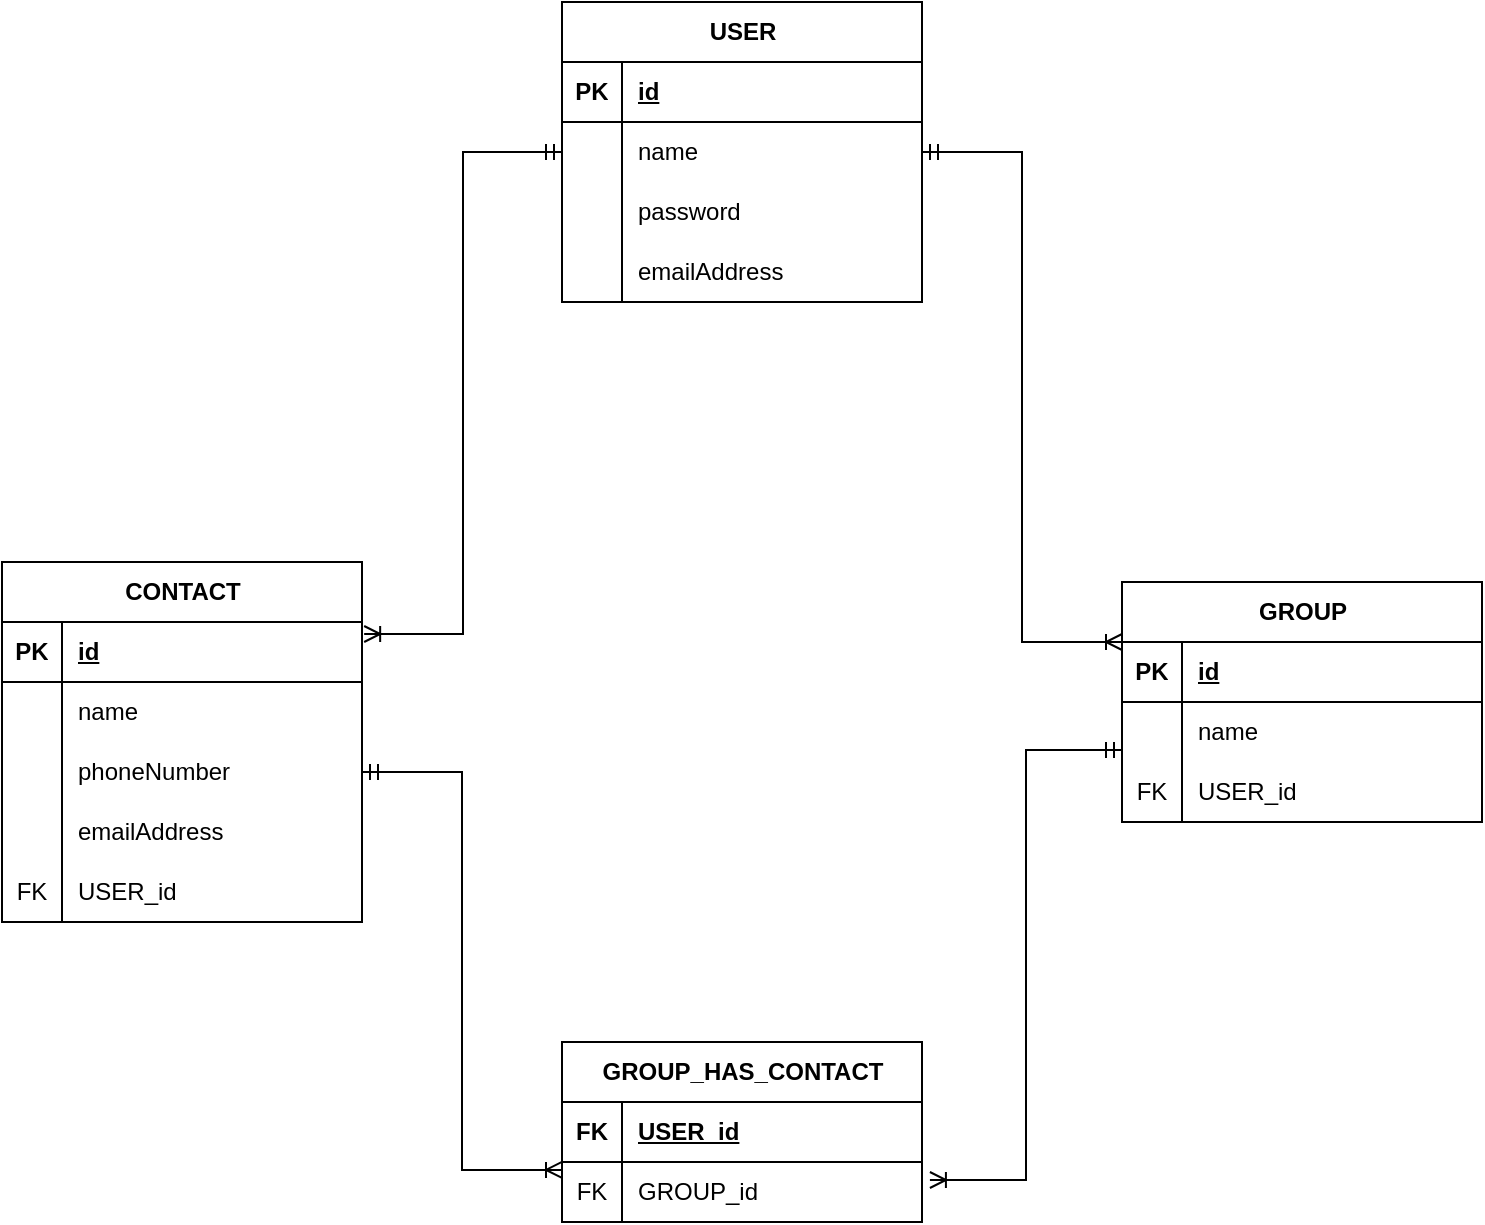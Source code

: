 <mxfile version="23.0.2" type="device">
  <diagram name="Page-1" id="M7dELcqzUdMEo6op1YGP">
    <mxGraphModel dx="864" dy="508" grid="1" gridSize="10" guides="1" tooltips="1" connect="1" arrows="1" fold="1" page="1" pageScale="1" pageWidth="1200" pageHeight="1600" math="0" shadow="0">
      <root>
        <mxCell id="0" />
        <mxCell id="1" parent="0" />
        <mxCell id="s1WC_5sSmSGhBhxrMHlx-448" value="USER" style="shape=table;startSize=30;container=1;collapsible=1;childLayout=tableLayout;fixedRows=1;rowLines=0;fontStyle=1;align=center;resizeLast=1;html=1;" vertex="1" parent="1">
          <mxGeometry x="310" y="110" width="180" height="150" as="geometry" />
        </mxCell>
        <mxCell id="s1WC_5sSmSGhBhxrMHlx-449" value="" style="shape=tableRow;horizontal=0;startSize=0;swimlaneHead=0;swimlaneBody=0;fillColor=none;collapsible=0;dropTarget=0;points=[[0,0.5],[1,0.5]];portConstraint=eastwest;top=0;left=0;right=0;bottom=1;" vertex="1" parent="s1WC_5sSmSGhBhxrMHlx-448">
          <mxGeometry y="30" width="180" height="30" as="geometry" />
        </mxCell>
        <mxCell id="s1WC_5sSmSGhBhxrMHlx-450" value="PK" style="shape=partialRectangle;connectable=0;fillColor=none;top=0;left=0;bottom=0;right=0;fontStyle=1;overflow=hidden;whiteSpace=wrap;html=1;" vertex="1" parent="s1WC_5sSmSGhBhxrMHlx-449">
          <mxGeometry width="30" height="30" as="geometry">
            <mxRectangle width="30" height="30" as="alternateBounds" />
          </mxGeometry>
        </mxCell>
        <mxCell id="s1WC_5sSmSGhBhxrMHlx-451" value="id" style="shape=partialRectangle;connectable=0;fillColor=none;top=0;left=0;bottom=0;right=0;align=left;spacingLeft=6;fontStyle=5;overflow=hidden;whiteSpace=wrap;html=1;" vertex="1" parent="s1WC_5sSmSGhBhxrMHlx-449">
          <mxGeometry x="30" width="150" height="30" as="geometry">
            <mxRectangle width="150" height="30" as="alternateBounds" />
          </mxGeometry>
        </mxCell>
        <mxCell id="s1WC_5sSmSGhBhxrMHlx-452" value="" style="shape=tableRow;horizontal=0;startSize=0;swimlaneHead=0;swimlaneBody=0;fillColor=none;collapsible=0;dropTarget=0;points=[[0,0.5],[1,0.5]];portConstraint=eastwest;top=0;left=0;right=0;bottom=0;" vertex="1" parent="s1WC_5sSmSGhBhxrMHlx-448">
          <mxGeometry y="60" width="180" height="30" as="geometry" />
        </mxCell>
        <mxCell id="s1WC_5sSmSGhBhxrMHlx-453" value="" style="shape=partialRectangle;connectable=0;fillColor=none;top=0;left=0;bottom=0;right=0;editable=1;overflow=hidden;whiteSpace=wrap;html=1;" vertex="1" parent="s1WC_5sSmSGhBhxrMHlx-452">
          <mxGeometry width="30" height="30" as="geometry">
            <mxRectangle width="30" height="30" as="alternateBounds" />
          </mxGeometry>
        </mxCell>
        <mxCell id="s1WC_5sSmSGhBhxrMHlx-454" value="name" style="shape=partialRectangle;connectable=0;fillColor=none;top=0;left=0;bottom=0;right=0;align=left;spacingLeft=6;overflow=hidden;whiteSpace=wrap;html=1;" vertex="1" parent="s1WC_5sSmSGhBhxrMHlx-452">
          <mxGeometry x="30" width="150" height="30" as="geometry">
            <mxRectangle width="150" height="30" as="alternateBounds" />
          </mxGeometry>
        </mxCell>
        <mxCell id="s1WC_5sSmSGhBhxrMHlx-455" value="" style="shape=tableRow;horizontal=0;startSize=0;swimlaneHead=0;swimlaneBody=0;fillColor=none;collapsible=0;dropTarget=0;points=[[0,0.5],[1,0.5]];portConstraint=eastwest;top=0;left=0;right=0;bottom=0;" vertex="1" parent="s1WC_5sSmSGhBhxrMHlx-448">
          <mxGeometry y="90" width="180" height="30" as="geometry" />
        </mxCell>
        <mxCell id="s1WC_5sSmSGhBhxrMHlx-456" value="" style="shape=partialRectangle;connectable=0;fillColor=none;top=0;left=0;bottom=0;right=0;editable=1;overflow=hidden;whiteSpace=wrap;html=1;" vertex="1" parent="s1WC_5sSmSGhBhxrMHlx-455">
          <mxGeometry width="30" height="30" as="geometry">
            <mxRectangle width="30" height="30" as="alternateBounds" />
          </mxGeometry>
        </mxCell>
        <mxCell id="s1WC_5sSmSGhBhxrMHlx-457" value="password" style="shape=partialRectangle;connectable=0;fillColor=none;top=0;left=0;bottom=0;right=0;align=left;spacingLeft=6;overflow=hidden;whiteSpace=wrap;html=1;" vertex="1" parent="s1WC_5sSmSGhBhxrMHlx-455">
          <mxGeometry x="30" width="150" height="30" as="geometry">
            <mxRectangle width="150" height="30" as="alternateBounds" />
          </mxGeometry>
        </mxCell>
        <mxCell id="s1WC_5sSmSGhBhxrMHlx-458" value="" style="shape=tableRow;horizontal=0;startSize=0;swimlaneHead=0;swimlaneBody=0;fillColor=none;collapsible=0;dropTarget=0;points=[[0,0.5],[1,0.5]];portConstraint=eastwest;top=0;left=0;right=0;bottom=0;" vertex="1" parent="s1WC_5sSmSGhBhxrMHlx-448">
          <mxGeometry y="120" width="180" height="30" as="geometry" />
        </mxCell>
        <mxCell id="s1WC_5sSmSGhBhxrMHlx-459" value="" style="shape=partialRectangle;connectable=0;fillColor=none;top=0;left=0;bottom=0;right=0;editable=1;overflow=hidden;whiteSpace=wrap;html=1;" vertex="1" parent="s1WC_5sSmSGhBhxrMHlx-458">
          <mxGeometry width="30" height="30" as="geometry">
            <mxRectangle width="30" height="30" as="alternateBounds" />
          </mxGeometry>
        </mxCell>
        <mxCell id="s1WC_5sSmSGhBhxrMHlx-460" value="emailAddress" style="shape=partialRectangle;connectable=0;fillColor=none;top=0;left=0;bottom=0;right=0;align=left;spacingLeft=6;overflow=hidden;whiteSpace=wrap;html=1;" vertex="1" parent="s1WC_5sSmSGhBhxrMHlx-458">
          <mxGeometry x="30" width="150" height="30" as="geometry">
            <mxRectangle width="150" height="30" as="alternateBounds" />
          </mxGeometry>
        </mxCell>
        <mxCell id="s1WC_5sSmSGhBhxrMHlx-464" value="CONTACT" style="shape=table;startSize=30;container=1;collapsible=1;childLayout=tableLayout;fixedRows=1;rowLines=0;fontStyle=1;align=center;resizeLast=1;html=1;" vertex="1" parent="1">
          <mxGeometry x="30" y="390" width="180" height="180" as="geometry" />
        </mxCell>
        <mxCell id="s1WC_5sSmSGhBhxrMHlx-465" value="" style="shape=tableRow;horizontal=0;startSize=0;swimlaneHead=0;swimlaneBody=0;fillColor=none;collapsible=0;dropTarget=0;points=[[0,0.5],[1,0.5]];portConstraint=eastwest;top=0;left=0;right=0;bottom=1;" vertex="1" parent="s1WC_5sSmSGhBhxrMHlx-464">
          <mxGeometry y="30" width="180" height="30" as="geometry" />
        </mxCell>
        <mxCell id="s1WC_5sSmSGhBhxrMHlx-466" value="PK" style="shape=partialRectangle;connectable=0;fillColor=none;top=0;left=0;bottom=0;right=0;fontStyle=1;overflow=hidden;whiteSpace=wrap;html=1;" vertex="1" parent="s1WC_5sSmSGhBhxrMHlx-465">
          <mxGeometry width="30" height="30" as="geometry">
            <mxRectangle width="30" height="30" as="alternateBounds" />
          </mxGeometry>
        </mxCell>
        <mxCell id="s1WC_5sSmSGhBhxrMHlx-467" value="id" style="shape=partialRectangle;connectable=0;fillColor=none;top=0;left=0;bottom=0;right=0;align=left;spacingLeft=6;fontStyle=5;overflow=hidden;whiteSpace=wrap;html=1;" vertex="1" parent="s1WC_5sSmSGhBhxrMHlx-465">
          <mxGeometry x="30" width="150" height="30" as="geometry">
            <mxRectangle width="150" height="30" as="alternateBounds" />
          </mxGeometry>
        </mxCell>
        <mxCell id="s1WC_5sSmSGhBhxrMHlx-468" value="" style="shape=tableRow;horizontal=0;startSize=0;swimlaneHead=0;swimlaneBody=0;fillColor=none;collapsible=0;dropTarget=0;points=[[0,0.5],[1,0.5]];portConstraint=eastwest;top=0;left=0;right=0;bottom=0;" vertex="1" parent="s1WC_5sSmSGhBhxrMHlx-464">
          <mxGeometry y="60" width="180" height="30" as="geometry" />
        </mxCell>
        <mxCell id="s1WC_5sSmSGhBhxrMHlx-469" value="" style="shape=partialRectangle;connectable=0;fillColor=none;top=0;left=0;bottom=0;right=0;editable=1;overflow=hidden;whiteSpace=wrap;html=1;" vertex="1" parent="s1WC_5sSmSGhBhxrMHlx-468">
          <mxGeometry width="30" height="30" as="geometry">
            <mxRectangle width="30" height="30" as="alternateBounds" />
          </mxGeometry>
        </mxCell>
        <mxCell id="s1WC_5sSmSGhBhxrMHlx-470" value="name" style="shape=partialRectangle;connectable=0;fillColor=none;top=0;left=0;bottom=0;right=0;align=left;spacingLeft=6;overflow=hidden;whiteSpace=wrap;html=1;" vertex="1" parent="s1WC_5sSmSGhBhxrMHlx-468">
          <mxGeometry x="30" width="150" height="30" as="geometry">
            <mxRectangle width="150" height="30" as="alternateBounds" />
          </mxGeometry>
        </mxCell>
        <mxCell id="s1WC_5sSmSGhBhxrMHlx-471" value="" style="shape=tableRow;horizontal=0;startSize=0;swimlaneHead=0;swimlaneBody=0;fillColor=none;collapsible=0;dropTarget=0;points=[[0,0.5],[1,0.5]];portConstraint=eastwest;top=0;left=0;right=0;bottom=0;" vertex="1" parent="s1WC_5sSmSGhBhxrMHlx-464">
          <mxGeometry y="90" width="180" height="30" as="geometry" />
        </mxCell>
        <mxCell id="s1WC_5sSmSGhBhxrMHlx-472" value="" style="shape=partialRectangle;connectable=0;fillColor=none;top=0;left=0;bottom=0;right=0;editable=1;overflow=hidden;whiteSpace=wrap;html=1;" vertex="1" parent="s1WC_5sSmSGhBhxrMHlx-471">
          <mxGeometry width="30" height="30" as="geometry">
            <mxRectangle width="30" height="30" as="alternateBounds" />
          </mxGeometry>
        </mxCell>
        <mxCell id="s1WC_5sSmSGhBhxrMHlx-473" value="phoneNumber" style="shape=partialRectangle;connectable=0;fillColor=none;top=0;left=0;bottom=0;right=0;align=left;spacingLeft=6;overflow=hidden;whiteSpace=wrap;html=1;" vertex="1" parent="s1WC_5sSmSGhBhxrMHlx-471">
          <mxGeometry x="30" width="150" height="30" as="geometry">
            <mxRectangle width="150" height="30" as="alternateBounds" />
          </mxGeometry>
        </mxCell>
        <mxCell id="s1WC_5sSmSGhBhxrMHlx-474" value="" style="shape=tableRow;horizontal=0;startSize=0;swimlaneHead=0;swimlaneBody=0;fillColor=none;collapsible=0;dropTarget=0;points=[[0,0.5],[1,0.5]];portConstraint=eastwest;top=0;left=0;right=0;bottom=0;" vertex="1" parent="s1WC_5sSmSGhBhxrMHlx-464">
          <mxGeometry y="120" width="180" height="30" as="geometry" />
        </mxCell>
        <mxCell id="s1WC_5sSmSGhBhxrMHlx-475" value="" style="shape=partialRectangle;connectable=0;fillColor=none;top=0;left=0;bottom=0;right=0;editable=1;overflow=hidden;whiteSpace=wrap;html=1;" vertex="1" parent="s1WC_5sSmSGhBhxrMHlx-474">
          <mxGeometry width="30" height="30" as="geometry">
            <mxRectangle width="30" height="30" as="alternateBounds" />
          </mxGeometry>
        </mxCell>
        <mxCell id="s1WC_5sSmSGhBhxrMHlx-476" value="emailAddress" style="shape=partialRectangle;connectable=0;fillColor=none;top=0;left=0;bottom=0;right=0;align=left;spacingLeft=6;overflow=hidden;whiteSpace=wrap;html=1;" vertex="1" parent="s1WC_5sSmSGhBhxrMHlx-474">
          <mxGeometry x="30" width="150" height="30" as="geometry">
            <mxRectangle width="150" height="30" as="alternateBounds" />
          </mxGeometry>
        </mxCell>
        <mxCell id="s1WC_5sSmSGhBhxrMHlx-477" value="" style="shape=tableRow;horizontal=0;startSize=0;swimlaneHead=0;swimlaneBody=0;fillColor=none;collapsible=0;dropTarget=0;points=[[0,0.5],[1,0.5]];portConstraint=eastwest;top=0;left=0;right=0;bottom=0;" vertex="1" parent="s1WC_5sSmSGhBhxrMHlx-464">
          <mxGeometry y="150" width="180" height="30" as="geometry" />
        </mxCell>
        <mxCell id="s1WC_5sSmSGhBhxrMHlx-478" value="FK" style="shape=partialRectangle;connectable=0;fillColor=none;top=0;left=0;bottom=0;right=0;editable=1;overflow=hidden;whiteSpace=wrap;html=1;" vertex="1" parent="s1WC_5sSmSGhBhxrMHlx-477">
          <mxGeometry width="30" height="30" as="geometry">
            <mxRectangle width="30" height="30" as="alternateBounds" />
          </mxGeometry>
        </mxCell>
        <mxCell id="s1WC_5sSmSGhBhxrMHlx-479" value="USER_id" style="shape=partialRectangle;connectable=0;fillColor=none;top=0;left=0;bottom=0;right=0;align=left;spacingLeft=6;overflow=hidden;whiteSpace=wrap;html=1;" vertex="1" parent="s1WC_5sSmSGhBhxrMHlx-477">
          <mxGeometry x="30" width="150" height="30" as="geometry">
            <mxRectangle width="150" height="30" as="alternateBounds" />
          </mxGeometry>
        </mxCell>
        <mxCell id="s1WC_5sSmSGhBhxrMHlx-480" value="GROUP" style="shape=table;startSize=30;container=1;collapsible=1;childLayout=tableLayout;fixedRows=1;rowLines=0;fontStyle=1;align=center;resizeLast=1;html=1;" vertex="1" parent="1">
          <mxGeometry x="590" y="400" width="180" height="120" as="geometry" />
        </mxCell>
        <mxCell id="s1WC_5sSmSGhBhxrMHlx-481" value="" style="shape=tableRow;horizontal=0;startSize=0;swimlaneHead=0;swimlaneBody=0;fillColor=none;collapsible=0;dropTarget=0;points=[[0,0.5],[1,0.5]];portConstraint=eastwest;top=0;left=0;right=0;bottom=1;" vertex="1" parent="s1WC_5sSmSGhBhxrMHlx-480">
          <mxGeometry y="30" width="180" height="30" as="geometry" />
        </mxCell>
        <mxCell id="s1WC_5sSmSGhBhxrMHlx-482" value="PK" style="shape=partialRectangle;connectable=0;fillColor=none;top=0;left=0;bottom=0;right=0;fontStyle=1;overflow=hidden;whiteSpace=wrap;html=1;" vertex="1" parent="s1WC_5sSmSGhBhxrMHlx-481">
          <mxGeometry width="30" height="30" as="geometry">
            <mxRectangle width="30" height="30" as="alternateBounds" />
          </mxGeometry>
        </mxCell>
        <mxCell id="s1WC_5sSmSGhBhxrMHlx-483" value="id" style="shape=partialRectangle;connectable=0;fillColor=none;top=0;left=0;bottom=0;right=0;align=left;spacingLeft=6;fontStyle=5;overflow=hidden;whiteSpace=wrap;html=1;" vertex="1" parent="s1WC_5sSmSGhBhxrMHlx-481">
          <mxGeometry x="30" width="150" height="30" as="geometry">
            <mxRectangle width="150" height="30" as="alternateBounds" />
          </mxGeometry>
        </mxCell>
        <mxCell id="s1WC_5sSmSGhBhxrMHlx-484" value="" style="shape=tableRow;horizontal=0;startSize=0;swimlaneHead=0;swimlaneBody=0;fillColor=none;collapsible=0;dropTarget=0;points=[[0,0.5],[1,0.5]];portConstraint=eastwest;top=0;left=0;right=0;bottom=0;" vertex="1" parent="s1WC_5sSmSGhBhxrMHlx-480">
          <mxGeometry y="60" width="180" height="30" as="geometry" />
        </mxCell>
        <mxCell id="s1WC_5sSmSGhBhxrMHlx-485" value="" style="shape=partialRectangle;connectable=0;fillColor=none;top=0;left=0;bottom=0;right=0;editable=1;overflow=hidden;whiteSpace=wrap;html=1;" vertex="1" parent="s1WC_5sSmSGhBhxrMHlx-484">
          <mxGeometry width="30" height="30" as="geometry">
            <mxRectangle width="30" height="30" as="alternateBounds" />
          </mxGeometry>
        </mxCell>
        <mxCell id="s1WC_5sSmSGhBhxrMHlx-486" value="name" style="shape=partialRectangle;connectable=0;fillColor=none;top=0;left=0;bottom=0;right=0;align=left;spacingLeft=6;overflow=hidden;whiteSpace=wrap;html=1;" vertex="1" parent="s1WC_5sSmSGhBhxrMHlx-484">
          <mxGeometry x="30" width="150" height="30" as="geometry">
            <mxRectangle width="150" height="30" as="alternateBounds" />
          </mxGeometry>
        </mxCell>
        <mxCell id="s1WC_5sSmSGhBhxrMHlx-493" value="" style="shape=tableRow;horizontal=0;startSize=0;swimlaneHead=0;swimlaneBody=0;fillColor=none;collapsible=0;dropTarget=0;points=[[0,0.5],[1,0.5]];portConstraint=eastwest;top=0;left=0;right=0;bottom=0;" vertex="1" parent="s1WC_5sSmSGhBhxrMHlx-480">
          <mxGeometry y="90" width="180" height="30" as="geometry" />
        </mxCell>
        <mxCell id="s1WC_5sSmSGhBhxrMHlx-494" value="FK" style="shape=partialRectangle;connectable=0;fillColor=none;top=0;left=0;bottom=0;right=0;editable=1;overflow=hidden;whiteSpace=wrap;html=1;" vertex="1" parent="s1WC_5sSmSGhBhxrMHlx-493">
          <mxGeometry width="30" height="30" as="geometry">
            <mxRectangle width="30" height="30" as="alternateBounds" />
          </mxGeometry>
        </mxCell>
        <mxCell id="s1WC_5sSmSGhBhxrMHlx-495" value="USER_id" style="shape=partialRectangle;connectable=0;fillColor=none;top=0;left=0;bottom=0;right=0;align=left;spacingLeft=6;overflow=hidden;whiteSpace=wrap;html=1;" vertex="1" parent="s1WC_5sSmSGhBhxrMHlx-493">
          <mxGeometry x="30" width="150" height="30" as="geometry">
            <mxRectangle width="150" height="30" as="alternateBounds" />
          </mxGeometry>
        </mxCell>
        <mxCell id="s1WC_5sSmSGhBhxrMHlx-496" value="GROUP_HAS_CONTACT" style="shape=table;startSize=30;container=1;collapsible=1;childLayout=tableLayout;fixedRows=1;rowLines=0;fontStyle=1;align=center;resizeLast=1;html=1;" vertex="1" parent="1">
          <mxGeometry x="310" y="630" width="180" height="90" as="geometry" />
        </mxCell>
        <mxCell id="s1WC_5sSmSGhBhxrMHlx-497" value="" style="shape=tableRow;horizontal=0;startSize=0;swimlaneHead=0;swimlaneBody=0;fillColor=none;collapsible=0;dropTarget=0;points=[[0,0.5],[1,0.5]];portConstraint=eastwest;top=0;left=0;right=0;bottom=1;" vertex="1" parent="s1WC_5sSmSGhBhxrMHlx-496">
          <mxGeometry y="30" width="180" height="30" as="geometry" />
        </mxCell>
        <mxCell id="s1WC_5sSmSGhBhxrMHlx-498" value="FK" style="shape=partialRectangle;connectable=0;fillColor=none;top=0;left=0;bottom=0;right=0;fontStyle=1;overflow=hidden;whiteSpace=wrap;html=1;" vertex="1" parent="s1WC_5sSmSGhBhxrMHlx-497">
          <mxGeometry width="30" height="30" as="geometry">
            <mxRectangle width="30" height="30" as="alternateBounds" />
          </mxGeometry>
        </mxCell>
        <mxCell id="s1WC_5sSmSGhBhxrMHlx-499" value="USER_id" style="shape=partialRectangle;connectable=0;fillColor=none;top=0;left=0;bottom=0;right=0;align=left;spacingLeft=6;fontStyle=5;overflow=hidden;whiteSpace=wrap;html=1;" vertex="1" parent="s1WC_5sSmSGhBhxrMHlx-497">
          <mxGeometry x="30" width="150" height="30" as="geometry">
            <mxRectangle width="150" height="30" as="alternateBounds" />
          </mxGeometry>
        </mxCell>
        <mxCell id="s1WC_5sSmSGhBhxrMHlx-503" value="" style="shape=tableRow;horizontal=0;startSize=0;swimlaneHead=0;swimlaneBody=0;fillColor=none;collapsible=0;dropTarget=0;points=[[0,0.5],[1,0.5]];portConstraint=eastwest;top=0;left=0;right=0;bottom=0;" vertex="1" parent="s1WC_5sSmSGhBhxrMHlx-496">
          <mxGeometry y="60" width="180" height="30" as="geometry" />
        </mxCell>
        <mxCell id="s1WC_5sSmSGhBhxrMHlx-504" value="FK" style="shape=partialRectangle;connectable=0;fillColor=none;top=0;left=0;bottom=0;right=0;editable=1;overflow=hidden;whiteSpace=wrap;html=1;" vertex="1" parent="s1WC_5sSmSGhBhxrMHlx-503">
          <mxGeometry width="30" height="30" as="geometry">
            <mxRectangle width="30" height="30" as="alternateBounds" />
          </mxGeometry>
        </mxCell>
        <mxCell id="s1WC_5sSmSGhBhxrMHlx-505" value="GROUP_id" style="shape=partialRectangle;connectable=0;fillColor=none;top=0;left=0;bottom=0;right=0;align=left;spacingLeft=6;overflow=hidden;whiteSpace=wrap;html=1;" vertex="1" parent="s1WC_5sSmSGhBhxrMHlx-503">
          <mxGeometry x="30" width="150" height="30" as="geometry">
            <mxRectangle width="150" height="30" as="alternateBounds" />
          </mxGeometry>
        </mxCell>
        <mxCell id="s1WC_5sSmSGhBhxrMHlx-513" value="" style="edgeStyle=elbowEdgeStyle;fontSize=12;html=1;endArrow=ERoneToMany;startArrow=ERmandOne;rounded=0;entryX=1.022;entryY=0.3;entryDx=0;entryDy=0;entryPerimeter=0;" edge="1" parent="1" target="s1WC_5sSmSGhBhxrMHlx-503">
          <mxGeometry width="100" height="100" relative="1" as="geometry">
            <mxPoint x="590" y="484" as="sourcePoint" />
            <mxPoint x="550" y="670" as="targetPoint" />
          </mxGeometry>
        </mxCell>
        <mxCell id="s1WC_5sSmSGhBhxrMHlx-514" value="" style="edgeStyle=elbowEdgeStyle;fontSize=12;html=1;endArrow=ERoneToMany;startArrow=ERmandOne;rounded=0;exitX=1;exitY=0.5;exitDx=0;exitDy=0;entryX=0;entryY=0.133;entryDx=0;entryDy=0;entryPerimeter=0;" edge="1" parent="1" source="s1WC_5sSmSGhBhxrMHlx-471" target="s1WC_5sSmSGhBhxrMHlx-503">
          <mxGeometry width="100" height="100" relative="1" as="geometry">
            <mxPoint x="180.0" y="600" as="sourcePoint" />
            <mxPoint x="292.08" y="691.01" as="targetPoint" />
          </mxGeometry>
        </mxCell>
        <mxCell id="s1WC_5sSmSGhBhxrMHlx-518" value="" style="edgeStyle=elbowEdgeStyle;fontSize=12;html=1;endArrow=ERoneToMany;startArrow=ERmandOne;rounded=0;exitX=0;exitY=0.5;exitDx=0;exitDy=0;entryX=1.006;entryY=0.2;entryDx=0;entryDy=0;entryPerimeter=0;" edge="1" parent="1" source="s1WC_5sSmSGhBhxrMHlx-452" target="s1WC_5sSmSGhBhxrMHlx-465">
          <mxGeometry width="100" height="100" relative="1" as="geometry">
            <mxPoint x="210" y="220" as="sourcePoint" />
            <mxPoint x="110" y="370" as="targetPoint" />
          </mxGeometry>
        </mxCell>
        <mxCell id="s1WC_5sSmSGhBhxrMHlx-519" value="" style="edgeStyle=elbowEdgeStyle;fontSize=12;html=1;endArrow=ERoneToMany;startArrow=ERmandOne;rounded=0;exitX=1;exitY=0.5;exitDx=0;exitDy=0;entryX=0;entryY=0;entryDx=0;entryDy=0;entryPerimeter=0;" edge="1" parent="1" source="s1WC_5sSmSGhBhxrMHlx-452" target="s1WC_5sSmSGhBhxrMHlx-481">
          <mxGeometry width="100" height="100" relative="1" as="geometry">
            <mxPoint x="638.92" y="185" as="sourcePoint" />
            <mxPoint x="549.92" y="426" as="targetPoint" />
          </mxGeometry>
        </mxCell>
      </root>
    </mxGraphModel>
  </diagram>
</mxfile>
